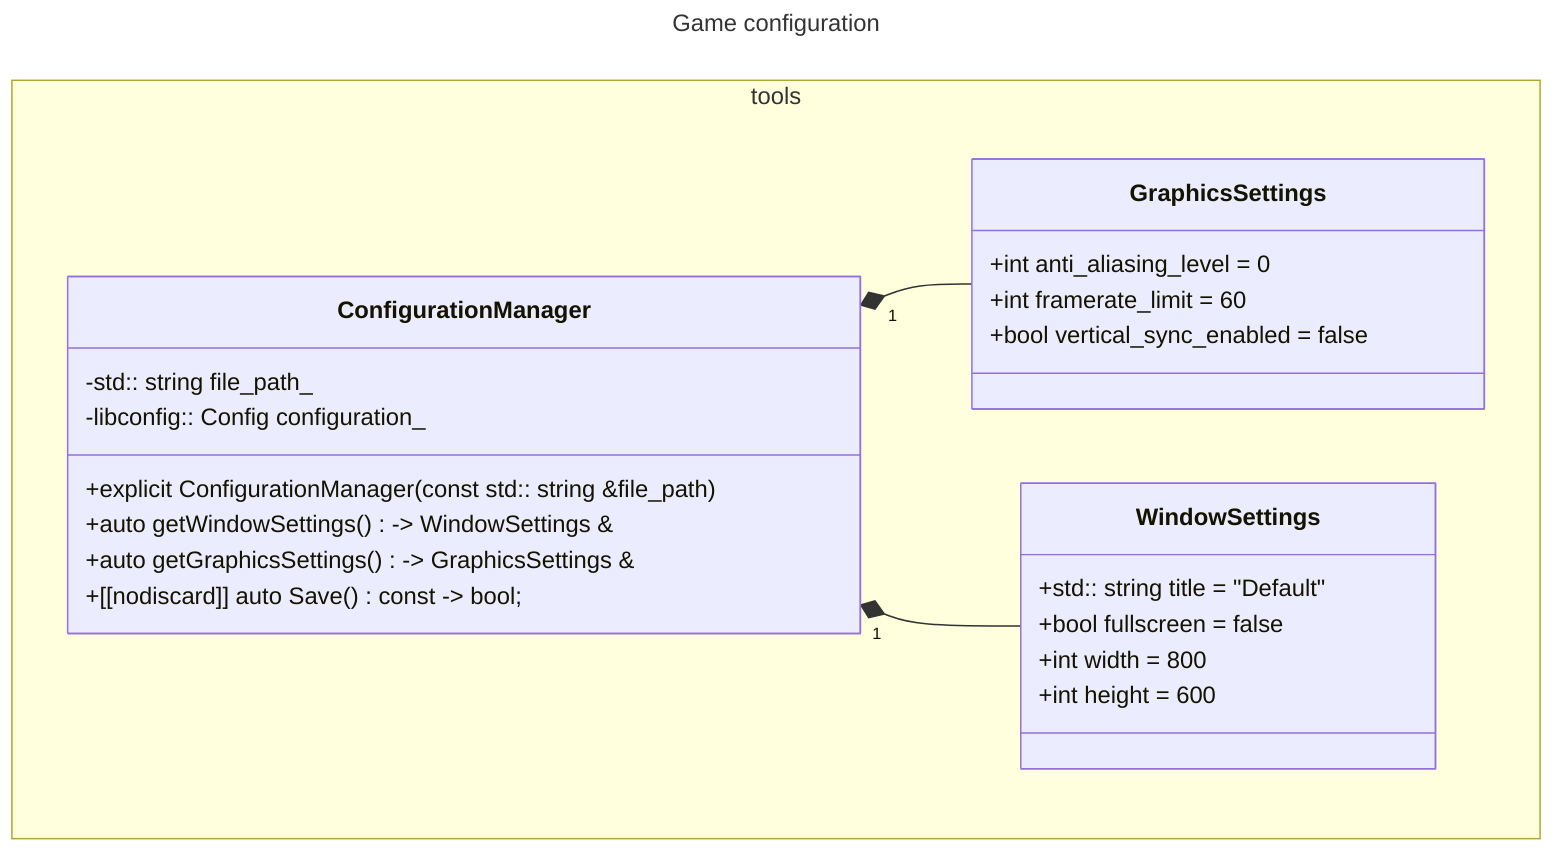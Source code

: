 ---
title: Game configuration
---
classDiagram
    namespace tools {
        class ConfigurationManager {
            -std:: string file_path_
            -libconfig:: Config configuration_
            +explicit ConfigurationManager(const std:: string &file_path)
            +auto getWindowSettings() -> WindowSettings &
            +auto getGraphicsSettings() -> GraphicsSettings &
            +[[nodiscard]] auto Save() const -> bool;
        }
        class GraphicsSettings {
            +int anti_aliasing_level = 0
            +int framerate_limit = 60
            +bool vertical_sync_enabled = false
        }
        class WindowSettings {
            +std:: string title = "Default"
            +bool fullscreen = false
            +int width = 800
            +int height = 600
        }
    }

    ConfigurationManager "1" *-- GraphicsSettings
    ConfigurationManager "1" *-- WindowSettings